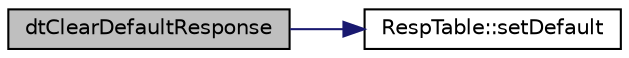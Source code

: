 digraph "dtClearDefaultResponse"
{
  edge [fontname="Helvetica",fontsize="10",labelfontname="Helvetica",labelfontsize="10"];
  node [fontname="Helvetica",fontsize="10",shape=record];
  rankdir="LR";
  Node1 [label="dtClearDefaultResponse",height=0.2,width=0.4,color="black", fillcolor="grey75", style="filled", fontcolor="black"];
  Node1 -> Node2 [color="midnightblue",fontsize="10",style="solid",fontname="Helvetica"];
  Node2 [label="RespTable::setDefault",height=0.2,width=0.4,color="black", fillcolor="white", style="filled",URL="$class_resp_table.html#acab1d35f72700725e5c0bccaacee361a"];
}

